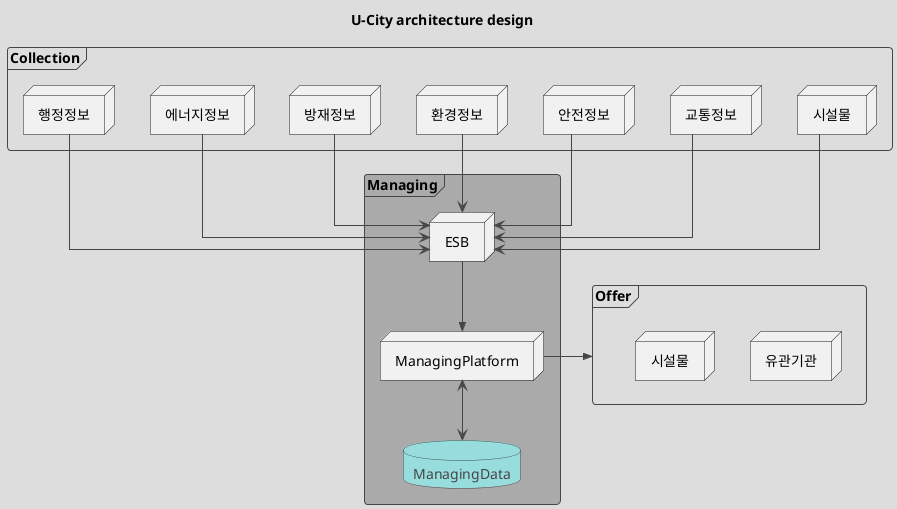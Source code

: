 @startuml
!theme toy
skinparam linetype ortho

title U-City architecture design

frame Managing #aaa {
    node ManagingPlatform
    database ManagingData
    node ESB as esb
    esb -->> ManagingPlatform
    ManagingPlatform <--> ManagingData
}

frame Offer {
    node 유관기관
    node 시설물
}

frame Collection {
    node 시설물 as c1
    node 교통정보 as c2
    node 안전정보 as c3
    node 환경정보 as c4
    node 방재정보 as c5
    node 에너지정보 as c6
    node 행정정보 as c7
}

    c1 -> esb
    c2 -> esb
    c3 -> esb
    c4 -> esb
    c5 -> esb
    c6 -> esb
    c7 --> esb
ManagingPlatform ->> Offer

@enduml